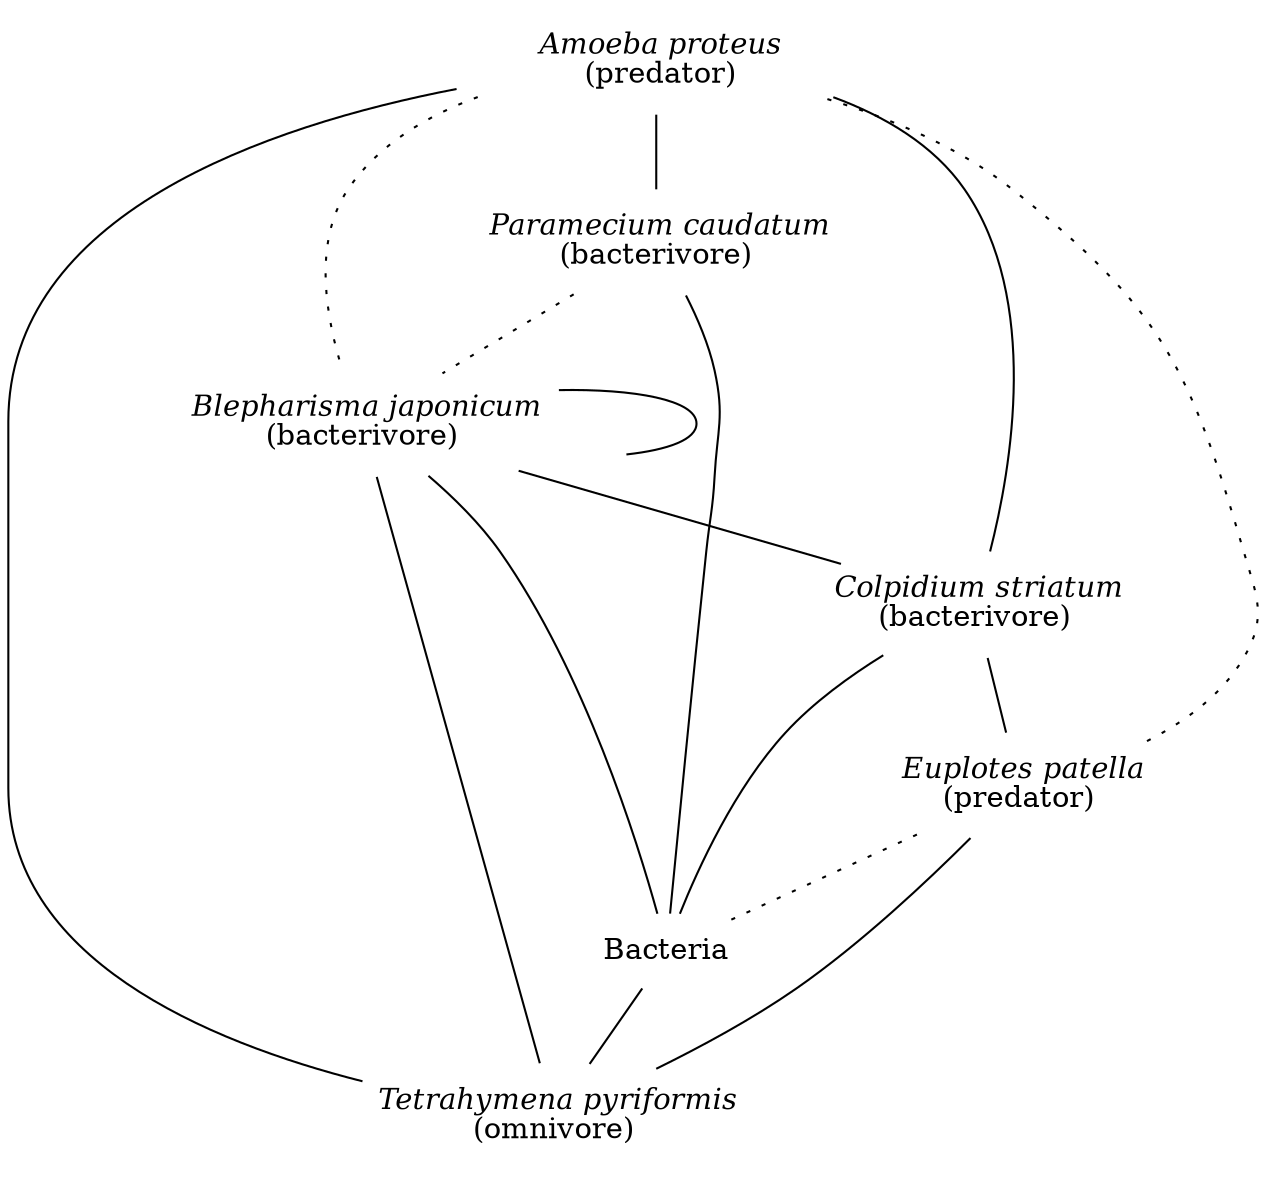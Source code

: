 digraph test {
  am -> co [arrowhead=none];
  am -> pa [arrowhead=none];
  am -> te [arrowhead=none];
  am -> bl [arrowhead=none, style=dotted];
  am -> eu [arrowhead=none, style=dotted];
  bl -> bl [arrowhead=none];
  bl -> ba [arrowhead=none];
  bl -> co [arrowhead=none];
  bl -> te [arrowhead=none];
  co -> ba [arrowhead=none];
  co -> eu [arrowhead=none];
  eu -> te [arrowhead=none];
  eu -> ba [arrowhead=none, style=dotted];
  pa -> ba [arrowhead=none];
  pa -> bl [arrowhead=none, style=dotted];
  ba -> te [arrowhead=none];

  am [color="transparent" fillcolor="transparent" labelcolor="black" label=<<FONT COLOR="#000000"><I> Amoeba proteus</I><BR/> (predator)</FONT>> shape=egg style=filled];
  bl [color="transparent" fillcolor="transparent" labelcolor="black" label=<<FONT COLOR="#000000"><I> Blepharisma japonicum</I><BR/> (bacterivore) </FONT>> shape=egg style=filled];
  co [color="transparent" fillcolor="transparent" labelcolor="black" label=<<FONT COLOR="#000000"><I> Colpidium striatum</I><BR/> (bacterivore) </FONT>> shape=egg style=filled];
  eu [color="transparent" fillcolor="transparent" labelcolor="black" label=<<FONT COLOR="#000000"><I> Euplotes patella</I><BR/> (predator) </FONT>> shape=egg style=filled];
  pa [color="transparent" fillcolor="transparent" labelcolor="black" label=<<FONT COLOR="#000000"><I> Paramecium caudatum</I><BR/> (bacterivore) </FONT>> shape=egg style=filled];
  ba [color="transparent" fillcolor="transparent" labelcolor="black" label="Bacteria" shape=egg style=filled];
  te [color="transparent" fillcolor="transparent" labelcolor="black" label=<<FONT COLOR="#000000"><I> Tetrahymena pyriformis</I><BR/> (omnivore) </FONT>> shape=egg style=filled];

}